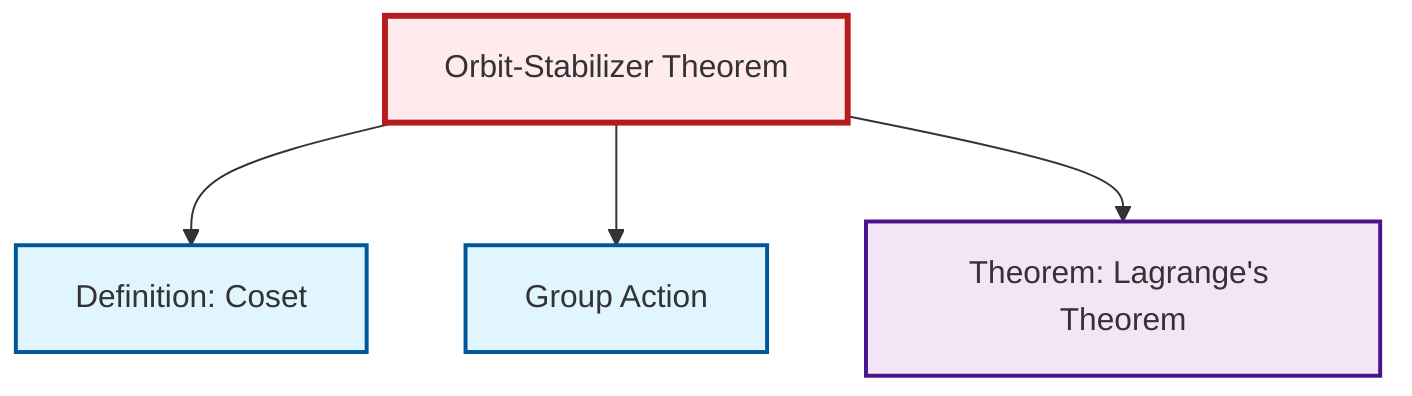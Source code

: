 graph TD
    classDef definition fill:#e1f5fe,stroke:#01579b,stroke-width:2px
    classDef theorem fill:#f3e5f5,stroke:#4a148c,stroke-width:2px
    classDef axiom fill:#fff3e0,stroke:#e65100,stroke-width:2px
    classDef example fill:#e8f5e9,stroke:#1b5e20,stroke-width:2px
    classDef current fill:#ffebee,stroke:#b71c1c,stroke-width:3px
    thm-orbit-stabilizer["Orbit-Stabilizer Theorem"]:::theorem
    def-coset["Definition: Coset"]:::definition
    thm-lagrange["Theorem: Lagrange's Theorem"]:::theorem
    def-group-action["Group Action"]:::definition
    thm-orbit-stabilizer --> def-coset
    thm-orbit-stabilizer --> def-group-action
    thm-orbit-stabilizer --> thm-lagrange
    class thm-orbit-stabilizer current
